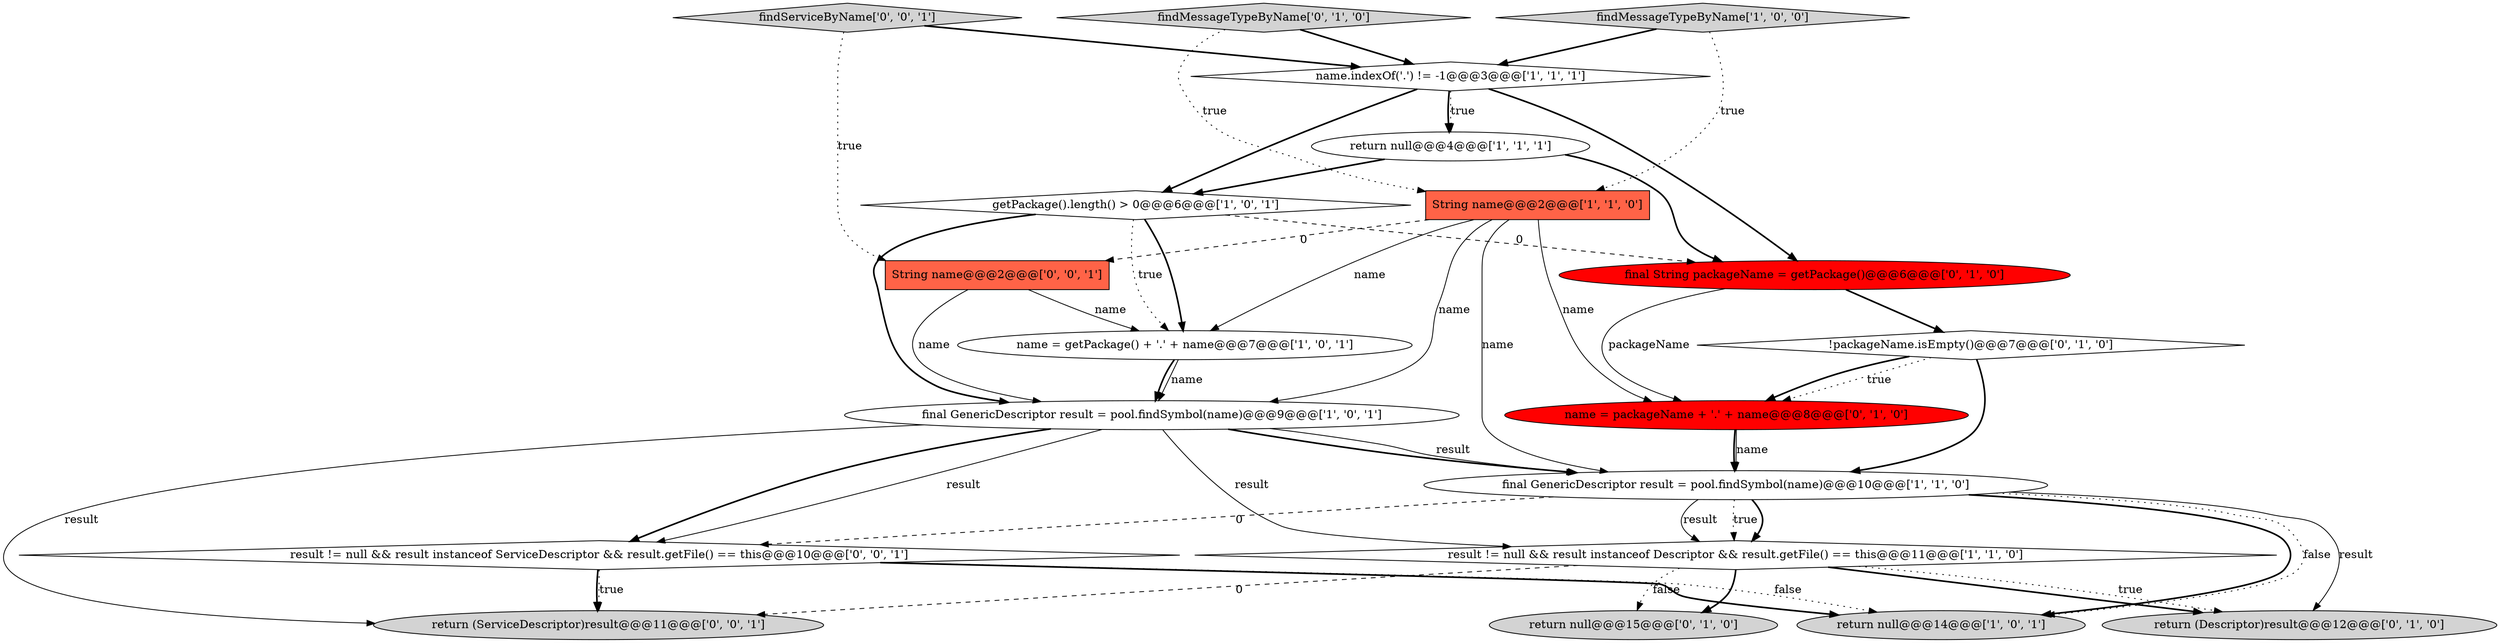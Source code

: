 digraph {
11 [style = filled, label = "final String packageName = getPackage()@@@6@@@['0', '1', '0']", fillcolor = red, shape = ellipse image = "AAA1AAABBB2BBB"];
1 [style = filled, label = "final GenericDescriptor result = pool.findSymbol(name)@@@9@@@['1', '0', '1']", fillcolor = white, shape = ellipse image = "AAA0AAABBB1BBB"];
12 [style = filled, label = "!packageName.isEmpty()@@@7@@@['0', '1', '0']", fillcolor = white, shape = diamond image = "AAA0AAABBB2BBB"];
14 [style = filled, label = "name = packageName + '.' + name@@@8@@@['0', '1', '0']", fillcolor = red, shape = ellipse image = "AAA1AAABBB2BBB"];
9 [style = filled, label = "return null@@@14@@@['1', '0', '1']", fillcolor = lightgray, shape = ellipse image = "AAA0AAABBB1BBB"];
16 [style = filled, label = "return (ServiceDescriptor)result@@@11@@@['0', '0', '1']", fillcolor = lightgray, shape = ellipse image = "AAA0AAABBB3BBB"];
0 [style = filled, label = "String name@@@2@@@['1', '1', '0']", fillcolor = tomato, shape = box image = "AAA0AAABBB1BBB"];
5 [style = filled, label = "final GenericDescriptor result = pool.findSymbol(name)@@@10@@@['1', '1', '0']", fillcolor = white, shape = ellipse image = "AAA0AAABBB1BBB"];
10 [style = filled, label = "findMessageTypeByName['0', '1', '0']", fillcolor = lightgray, shape = diamond image = "AAA0AAABBB2BBB"];
13 [style = filled, label = "return null@@@15@@@['0', '1', '0']", fillcolor = lightgray, shape = ellipse image = "AAA0AAABBB2BBB"];
4 [style = filled, label = "getPackage().length() > 0@@@6@@@['1', '0', '1']", fillcolor = white, shape = diamond image = "AAA0AAABBB1BBB"];
8 [style = filled, label = "result != null && result instanceof Descriptor && result.getFile() == this@@@11@@@['1', '1', '0']", fillcolor = white, shape = diamond image = "AAA0AAABBB1BBB"];
17 [style = filled, label = "String name@@@2@@@['0', '0', '1']", fillcolor = tomato, shape = box image = "AAA0AAABBB3BBB"];
2 [style = filled, label = "name = getPackage() + '.' + name@@@7@@@['1', '0', '1']", fillcolor = white, shape = ellipse image = "AAA0AAABBB1BBB"];
19 [style = filled, label = "result != null && result instanceof ServiceDescriptor && result.getFile() == this@@@10@@@['0', '0', '1']", fillcolor = white, shape = diamond image = "AAA0AAABBB3BBB"];
18 [style = filled, label = "findServiceByName['0', '0', '1']", fillcolor = lightgray, shape = diamond image = "AAA0AAABBB3BBB"];
7 [style = filled, label = "findMessageTypeByName['1', '0', '0']", fillcolor = lightgray, shape = diamond image = "AAA0AAABBB1BBB"];
6 [style = filled, label = "return null@@@4@@@['1', '1', '1']", fillcolor = white, shape = ellipse image = "AAA0AAABBB1BBB"];
3 [style = filled, label = "name.indexOf('.') != -1@@@3@@@['1', '1', '1']", fillcolor = white, shape = diamond image = "AAA0AAABBB1BBB"];
15 [style = filled, label = "return (Descriptor)result@@@12@@@['0', '1', '0']", fillcolor = lightgray, shape = ellipse image = "AAA0AAABBB2BBB"];
1->5 [style = bold, label=""];
5->8 [style = bold, label=""];
18->3 [style = bold, label=""];
8->16 [style = dashed, label="0"];
8->15 [style = bold, label=""];
12->5 [style = bold, label=""];
5->9 [style = bold, label=""];
5->15 [style = solid, label="result"];
2->1 [style = bold, label=""];
1->5 [style = solid, label="result"];
8->13 [style = dotted, label="false"];
3->11 [style = bold, label=""];
0->1 [style = solid, label="name"];
8->15 [style = dotted, label="true"];
3->6 [style = bold, label=""];
10->3 [style = bold, label=""];
1->8 [style = solid, label="result"];
11->12 [style = bold, label=""];
4->2 [style = bold, label=""];
1->16 [style = solid, label="result"];
3->6 [style = dotted, label="true"];
11->14 [style = solid, label="packageName"];
7->0 [style = dotted, label="true"];
0->5 [style = solid, label="name"];
0->17 [style = dashed, label="0"];
3->4 [style = bold, label=""];
7->3 [style = bold, label=""];
5->8 [style = solid, label="result"];
19->16 [style = bold, label=""];
12->14 [style = dotted, label="true"];
6->4 [style = bold, label=""];
19->9 [style = bold, label=""];
14->5 [style = solid, label="name"];
6->11 [style = bold, label=""];
12->14 [style = bold, label=""];
19->16 [style = dotted, label="true"];
17->2 [style = solid, label="name"];
5->9 [style = dotted, label="false"];
10->0 [style = dotted, label="true"];
4->1 [style = bold, label=""];
1->19 [style = solid, label="result"];
18->17 [style = dotted, label="true"];
19->9 [style = dotted, label="false"];
4->11 [style = dashed, label="0"];
17->1 [style = solid, label="name"];
5->8 [style = dotted, label="true"];
1->19 [style = bold, label=""];
5->19 [style = dashed, label="0"];
0->2 [style = solid, label="name"];
4->2 [style = dotted, label="true"];
0->14 [style = solid, label="name"];
8->13 [style = bold, label=""];
2->1 [style = solid, label="name"];
14->5 [style = bold, label=""];
}
